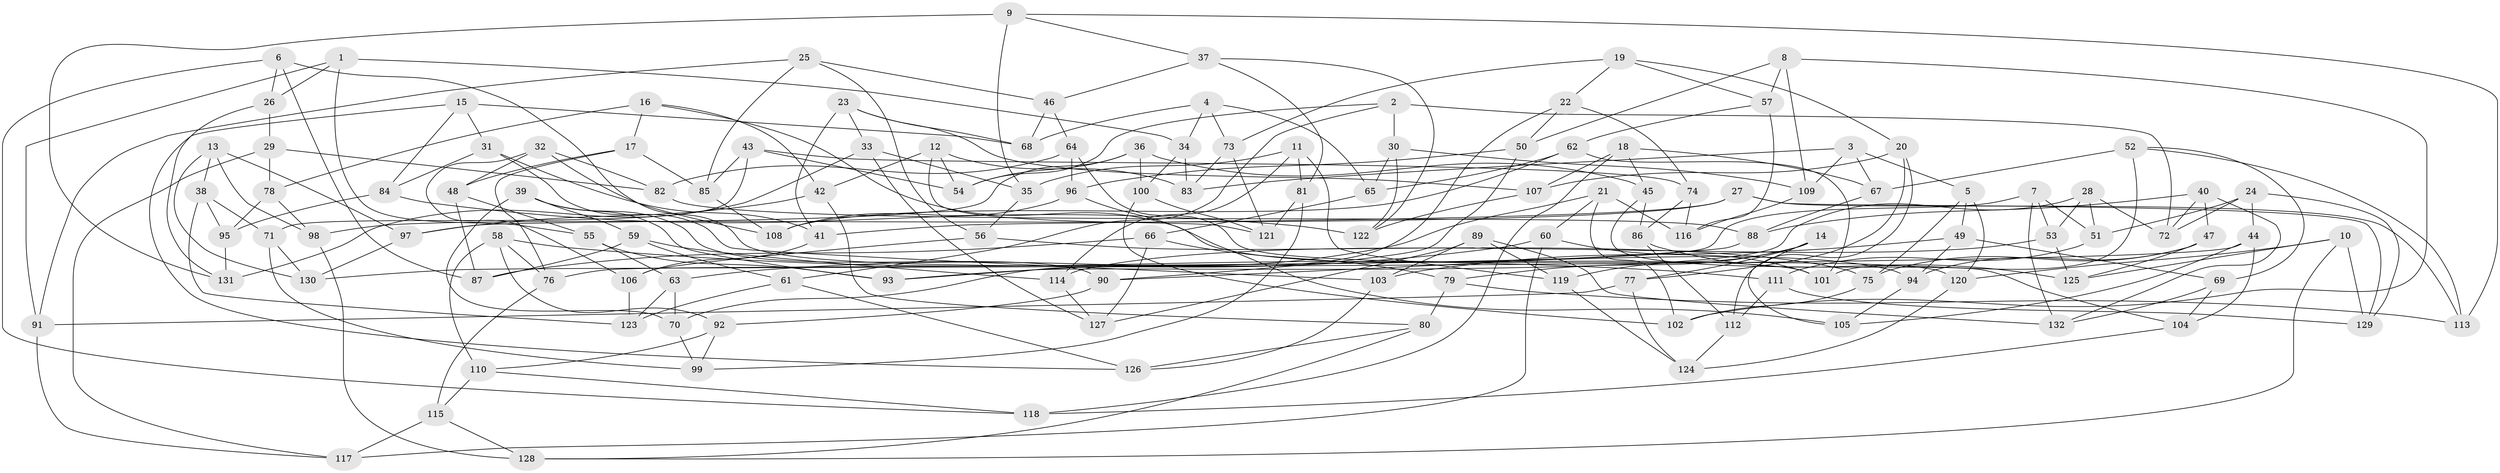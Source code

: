 // coarse degree distribution, {6: 0.5348837209302325, 4: 0.46511627906976744}
// Generated by graph-tools (version 1.1) at 2025/24/03/03/25 07:24:23]
// undirected, 132 vertices, 264 edges
graph export_dot {
graph [start="1"]
  node [color=gray90,style=filled];
  1;
  2;
  3;
  4;
  5;
  6;
  7;
  8;
  9;
  10;
  11;
  12;
  13;
  14;
  15;
  16;
  17;
  18;
  19;
  20;
  21;
  22;
  23;
  24;
  25;
  26;
  27;
  28;
  29;
  30;
  31;
  32;
  33;
  34;
  35;
  36;
  37;
  38;
  39;
  40;
  41;
  42;
  43;
  44;
  45;
  46;
  47;
  48;
  49;
  50;
  51;
  52;
  53;
  54;
  55;
  56;
  57;
  58;
  59;
  60;
  61;
  62;
  63;
  64;
  65;
  66;
  67;
  68;
  69;
  70;
  71;
  72;
  73;
  74;
  75;
  76;
  77;
  78;
  79;
  80;
  81;
  82;
  83;
  84;
  85;
  86;
  87;
  88;
  89;
  90;
  91;
  92;
  93;
  94;
  95;
  96;
  97;
  98;
  99;
  100;
  101;
  102;
  103;
  104;
  105;
  106;
  107;
  108;
  109;
  110;
  111;
  112;
  113;
  114;
  115;
  116;
  117;
  118;
  119;
  120;
  121;
  122;
  123;
  124;
  125;
  126;
  127;
  128;
  129;
  130;
  131;
  132;
  1 -- 26;
  1 -- 91;
  1 -- 34;
  1 -- 55;
  2 -- 54;
  2 -- 72;
  2 -- 61;
  2 -- 30;
  3 -- 67;
  3 -- 109;
  3 -- 83;
  3 -- 5;
  4 -- 34;
  4 -- 65;
  4 -- 68;
  4 -- 73;
  5 -- 75;
  5 -- 49;
  5 -- 120;
  6 -- 87;
  6 -- 26;
  6 -- 118;
  6 -- 101;
  7 -- 51;
  7 -- 132;
  7 -- 53;
  7 -- 76;
  8 -- 102;
  8 -- 50;
  8 -- 57;
  8 -- 109;
  9 -- 131;
  9 -- 35;
  9 -- 113;
  9 -- 37;
  10 -- 125;
  10 -- 120;
  10 -- 128;
  10 -- 129;
  11 -- 114;
  11 -- 35;
  11 -- 119;
  11 -- 81;
  12 -- 121;
  12 -- 42;
  12 -- 83;
  12 -- 54;
  13 -- 130;
  13 -- 38;
  13 -- 97;
  13 -- 98;
  14 -- 77;
  14 -- 79;
  14 -- 119;
  14 -- 105;
  15 -- 68;
  15 -- 31;
  15 -- 84;
  15 -- 126;
  16 -- 17;
  16 -- 94;
  16 -- 42;
  16 -- 78;
  17 -- 48;
  17 -- 85;
  17 -- 76;
  18 -- 107;
  18 -- 118;
  18 -- 67;
  18 -- 45;
  19 -- 57;
  19 -- 22;
  19 -- 20;
  19 -- 73;
  20 -- 112;
  20 -- 107;
  20 -- 77;
  21 -- 116;
  21 -- 93;
  21 -- 102;
  21 -- 60;
  22 -- 74;
  22 -- 50;
  22 -- 70;
  23 -- 107;
  23 -- 41;
  23 -- 68;
  23 -- 33;
  24 -- 51;
  24 -- 129;
  24 -- 72;
  24 -- 44;
  25 -- 46;
  25 -- 91;
  25 -- 85;
  25 -- 56;
  26 -- 131;
  26 -- 29;
  27 -- 98;
  27 -- 113;
  27 -- 129;
  27 -- 41;
  28 -- 93;
  28 -- 53;
  28 -- 72;
  28 -- 51;
  29 -- 117;
  29 -- 78;
  29 -- 82;
  30 -- 65;
  30 -- 122;
  30 -- 109;
  31 -- 41;
  31 -- 84;
  31 -- 103;
  32 -- 48;
  32 -- 106;
  32 -- 82;
  32 -- 108;
  33 -- 35;
  33 -- 131;
  33 -- 127;
  34 -- 100;
  34 -- 83;
  35 -- 56;
  36 -- 100;
  36 -- 97;
  36 -- 45;
  36 -- 54;
  37 -- 81;
  37 -- 122;
  37 -- 46;
  38 -- 71;
  38 -- 95;
  38 -- 123;
  39 -- 59;
  39 -- 93;
  39 -- 70;
  39 -- 90;
  40 -- 72;
  40 -- 88;
  40 -- 132;
  40 -- 47;
  41 -- 106;
  42 -- 97;
  42 -- 80;
  43 -- 85;
  43 -- 74;
  43 -- 54;
  43 -- 71;
  44 -- 130;
  44 -- 104;
  44 -- 105;
  45 -- 104;
  45 -- 86;
  46 -- 68;
  46 -- 64;
  47 -- 75;
  47 -- 94;
  47 -- 125;
  48 -- 87;
  48 -- 55;
  49 -- 103;
  49 -- 69;
  49 -- 94;
  50 -- 90;
  50 -- 96;
  51 -- 111;
  52 -- 113;
  52 -- 101;
  52 -- 67;
  52 -- 69;
  53 -- 125;
  53 -- 114;
  55 -- 63;
  55 -- 93;
  56 -- 75;
  56 -- 106;
  57 -- 116;
  57 -- 62;
  58 -- 92;
  58 -- 111;
  58 -- 76;
  58 -- 110;
  59 -- 61;
  59 -- 114;
  59 -- 87;
  60 -- 101;
  60 -- 117;
  60 -- 63;
  61 -- 123;
  61 -- 126;
  62 -- 108;
  62 -- 101;
  62 -- 65;
  63 -- 70;
  63 -- 123;
  64 -- 120;
  64 -- 82;
  64 -- 96;
  65 -- 66;
  66 -- 87;
  66 -- 127;
  66 -- 79;
  67 -- 88;
  69 -- 132;
  69 -- 104;
  70 -- 99;
  71 -- 130;
  71 -- 99;
  73 -- 121;
  73 -- 83;
  74 -- 86;
  74 -- 116;
  75 -- 102;
  76 -- 115;
  77 -- 91;
  77 -- 124;
  78 -- 95;
  78 -- 98;
  79 -- 113;
  79 -- 80;
  80 -- 126;
  80 -- 128;
  81 -- 99;
  81 -- 121;
  82 -- 88;
  84 -- 95;
  84 -- 122;
  85 -- 108;
  86 -- 112;
  86 -- 125;
  88 -- 90;
  89 -- 103;
  89 -- 127;
  89 -- 132;
  89 -- 119;
  90 -- 92;
  91 -- 117;
  92 -- 110;
  92 -- 99;
  94 -- 105;
  95 -- 131;
  96 -- 105;
  96 -- 108;
  97 -- 130;
  98 -- 128;
  100 -- 102;
  100 -- 121;
  103 -- 126;
  104 -- 118;
  106 -- 123;
  107 -- 122;
  109 -- 116;
  110 -- 118;
  110 -- 115;
  111 -- 112;
  111 -- 129;
  112 -- 124;
  114 -- 127;
  115 -- 128;
  115 -- 117;
  119 -- 124;
  120 -- 124;
}
